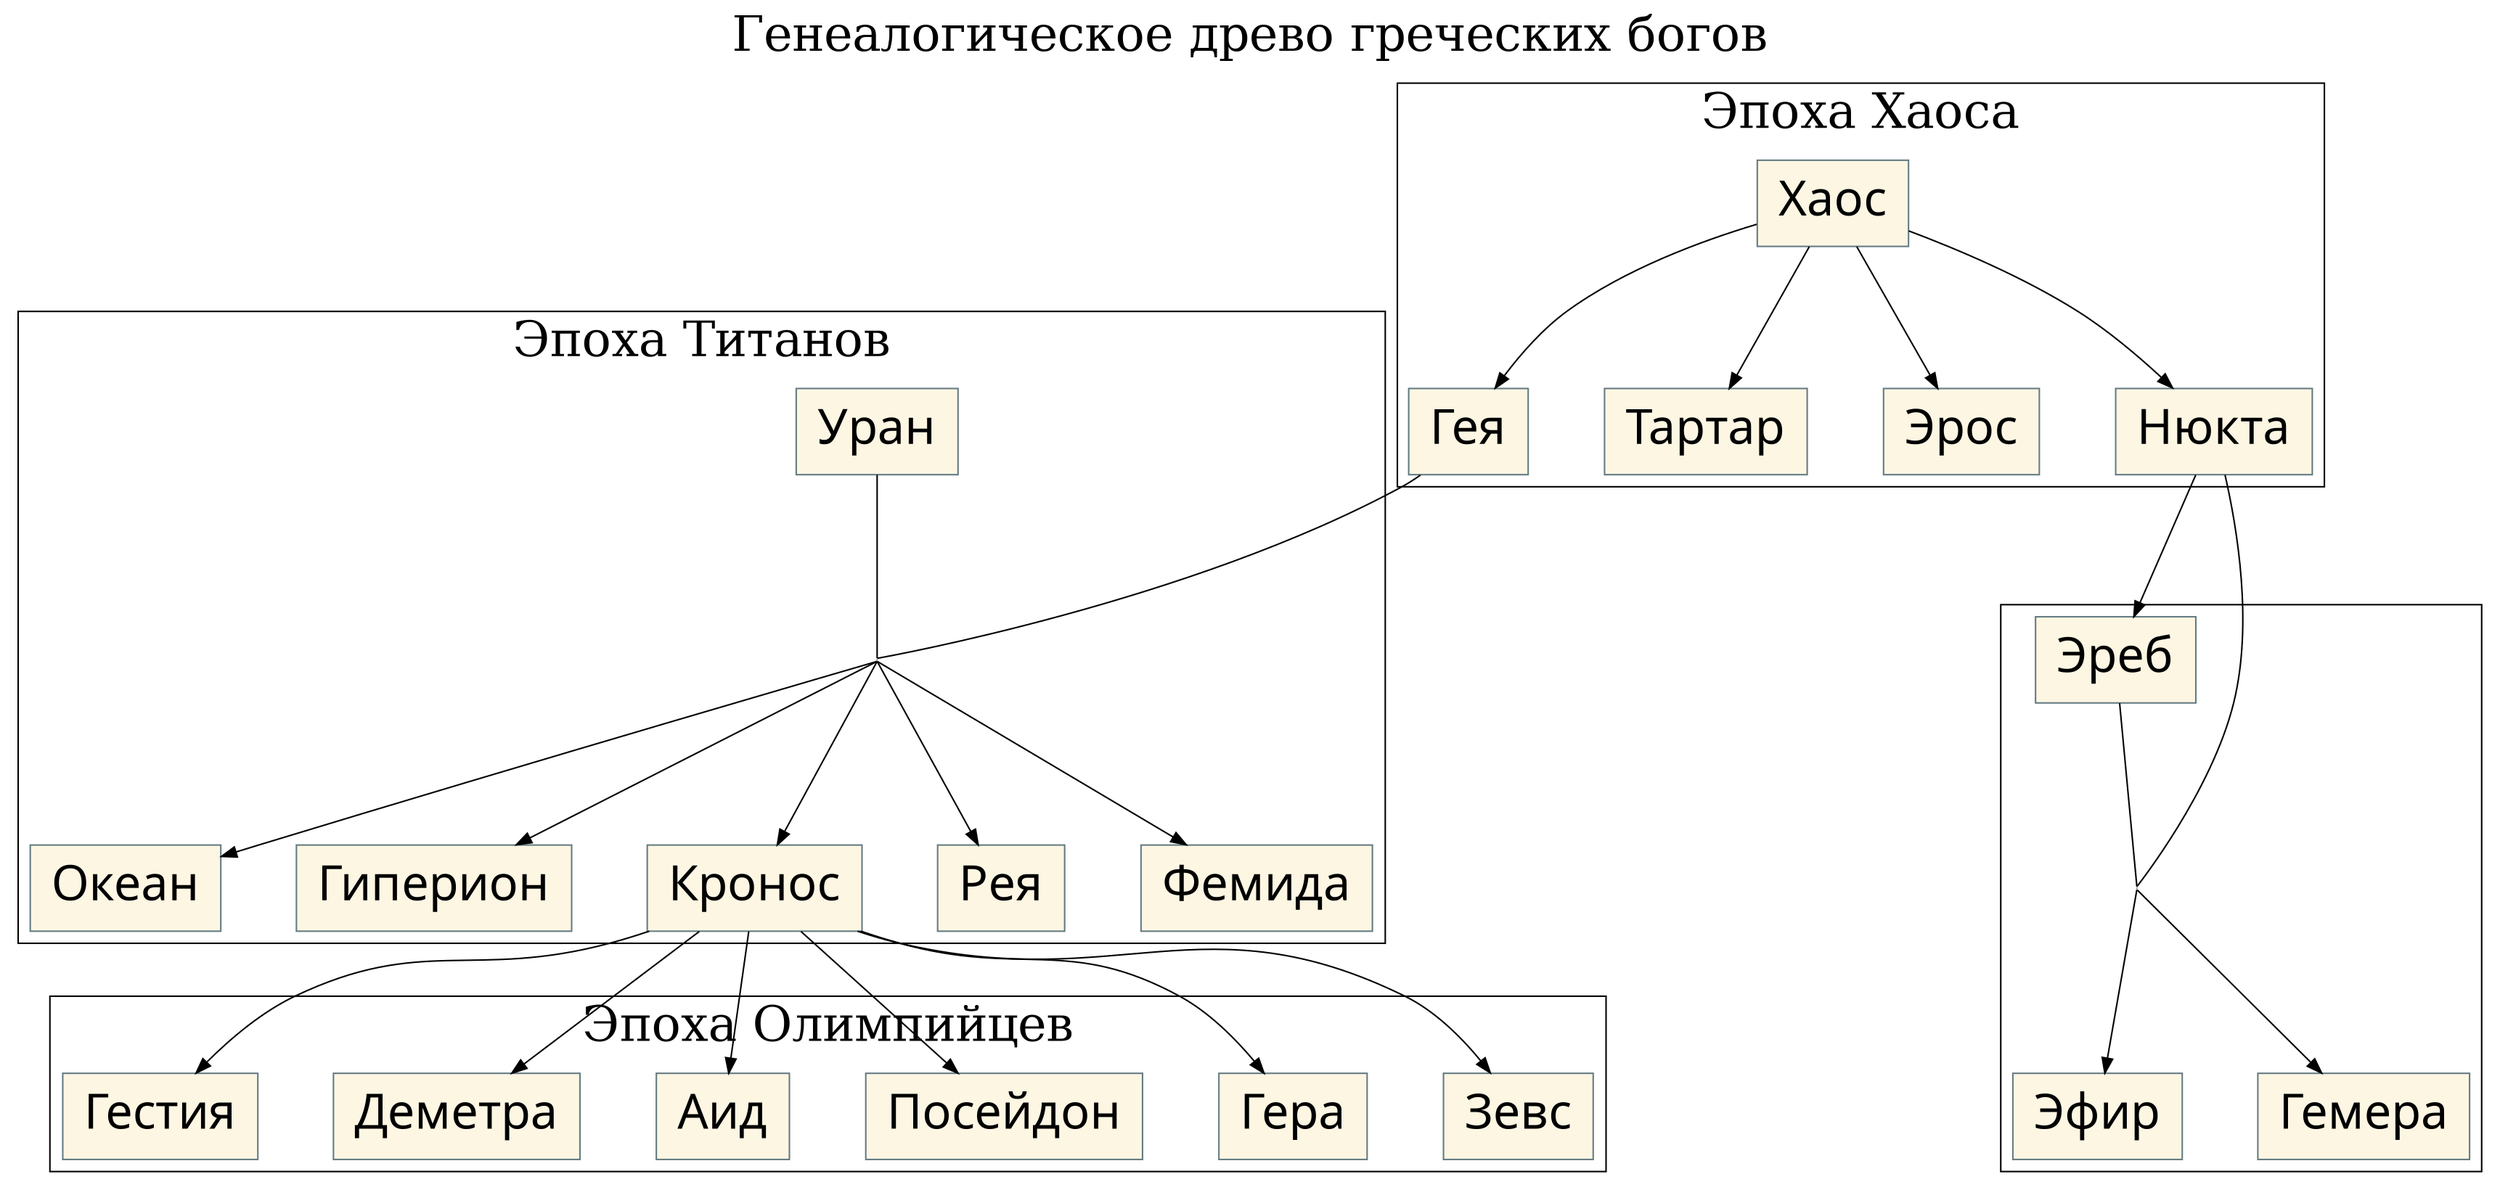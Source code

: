 digraph GreekGods {
    // === Общие настройки ===
    rankdir=TB;
    labelloc="t";
    label="Генеалогическое древо греческих богов";
    fontsize=32;

    // === Визуальные параметры ===
    ranksep=1.3;
    nodesep=0.7;

    node [
        shape=box,
        style="filled",
        fontname="Tahoma",
        fontsize=32,
        color="#657b83",
        fillcolor="#fdf6e3",
        margin="0.2,0.15"
    ];

    // === Хаос и первые боги ===
    subgraph cluster_chaos {
        label = "Эпоха Хаоса";
        style = solid;
        color = "#fff";
        fillcolor = "#fdf6e3";

        Chaos [label="Хаос"];
        Gaia [label="Гея"];
        Tartarus [label="Тартар"];
        Eros [label="Эрос"];
        Nyx [label="Нюкта"];

        Chaos -> {
            Gaia
            Tartarus
            Eros
            Nyx
        };
    }

    subgraph cluster_Nyx_Erebus {
        label = "";
        style = solid;
        color = "#fff";
        fillcolor = "#e0f7fa";

        Erebus [label="Эреб"];
        Efirus [label="Эфир"];
        Gemera [label="Гемера"];

        Nyx -> Erebus;

        Nyx_Erebus [shape=point width=0 label=""];
        Erebus -> Nyx_Erebus [dir=none];
        Nyx -> Nyx_Erebus [dir=none];

        Nyx_Erebus -> {
            Efirus
            Gemera
        }
    }

    // === Эпоха Титанов ===
    subgraph cluster_titans {
        label = "Эпоха Титанов";
        style = solid;
        color = "#fff";
        fillcolor = "#e0f7fa";

        Uranus [label="Уран"];
        Gaia_Uranus [shape=point width=0 label=""];

        Gaia -> Gaia_Uranus [dir=none];
        Uranus -> Gaia_Uranus [dir=none];

        Oceanus [label="Океан"];
        Hyperion [label="Гиперион"];
        Cronus [label="Кронос"];
        Rhea [label="Рея"];
        Themis [label="Фемида"];

        Gaia_Uranus -> {
            Oceanus
            Hyperion
            Cronus
            Rhea
            Themis
        };
    }

    // === Эпоха Олимпийцев ===
    subgraph cluster_olympians {
        label = "Эпоха Олимпийцев";
        style = solid;
        color = "#fff";
        fillcolor = "#fff3e0";

        Zeus [label="Зевс"];
        Hera [label="Гера"];
        Poseidon [label="Посейдон"];
        Hades [label="Аид"];
        Demeter [label="Деметра"];
        Hestia [label="Гестия"];

        Cronus -> {
            Zeus
            Poseidon
            Hades
            Hera
            Demeter
            Hestia
        };
    }
}
